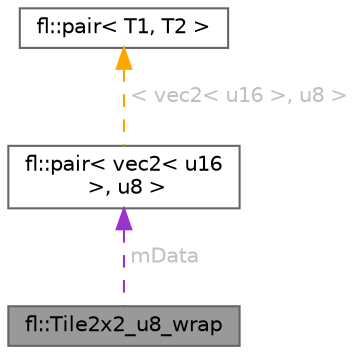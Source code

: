 digraph "fl::Tile2x2_u8_wrap"
{
 // INTERACTIVE_SVG=YES
 // LATEX_PDF_SIZE
  bgcolor="transparent";
  edge [fontname=Helvetica,fontsize=10,labelfontname=Helvetica,labelfontsize=10];
  node [fontname=Helvetica,fontsize=10,shape=box,height=0.2,width=0.4];
  Node1 [id="Node000001",label="fl::Tile2x2_u8_wrap",height=0.2,width=0.4,color="gray40", fillcolor="grey60", style="filled", fontcolor="black",tooltip=" "];
  Node2 -> Node1 [id="edge1_Node000001_Node000002",dir="back",color="darkorchid3",style="dashed",tooltip=" ",label=" mData",fontcolor="grey" ];
  Node2 [id="Node000002",label="fl::pair\< vec2\< u16\l \>, u8 \>",height=0.2,width=0.4,color="gray40", fillcolor="white", style="filled",URL="$d5/db3/structfl_1_1pair.html",tooltip=" "];
  Node3 -> Node2 [id="edge2_Node000002_Node000003",dir="back",color="orange",style="dashed",tooltip=" ",label=" \< vec2\< u16 \>, u8 \>",fontcolor="grey" ];
  Node3 [id="Node000003",label="fl::pair\< T1, T2 \>",height=0.2,width=0.4,color="gray40", fillcolor="white", style="filled",URL="$d5/db3/structfl_1_1pair.html",tooltip=" "];
}
